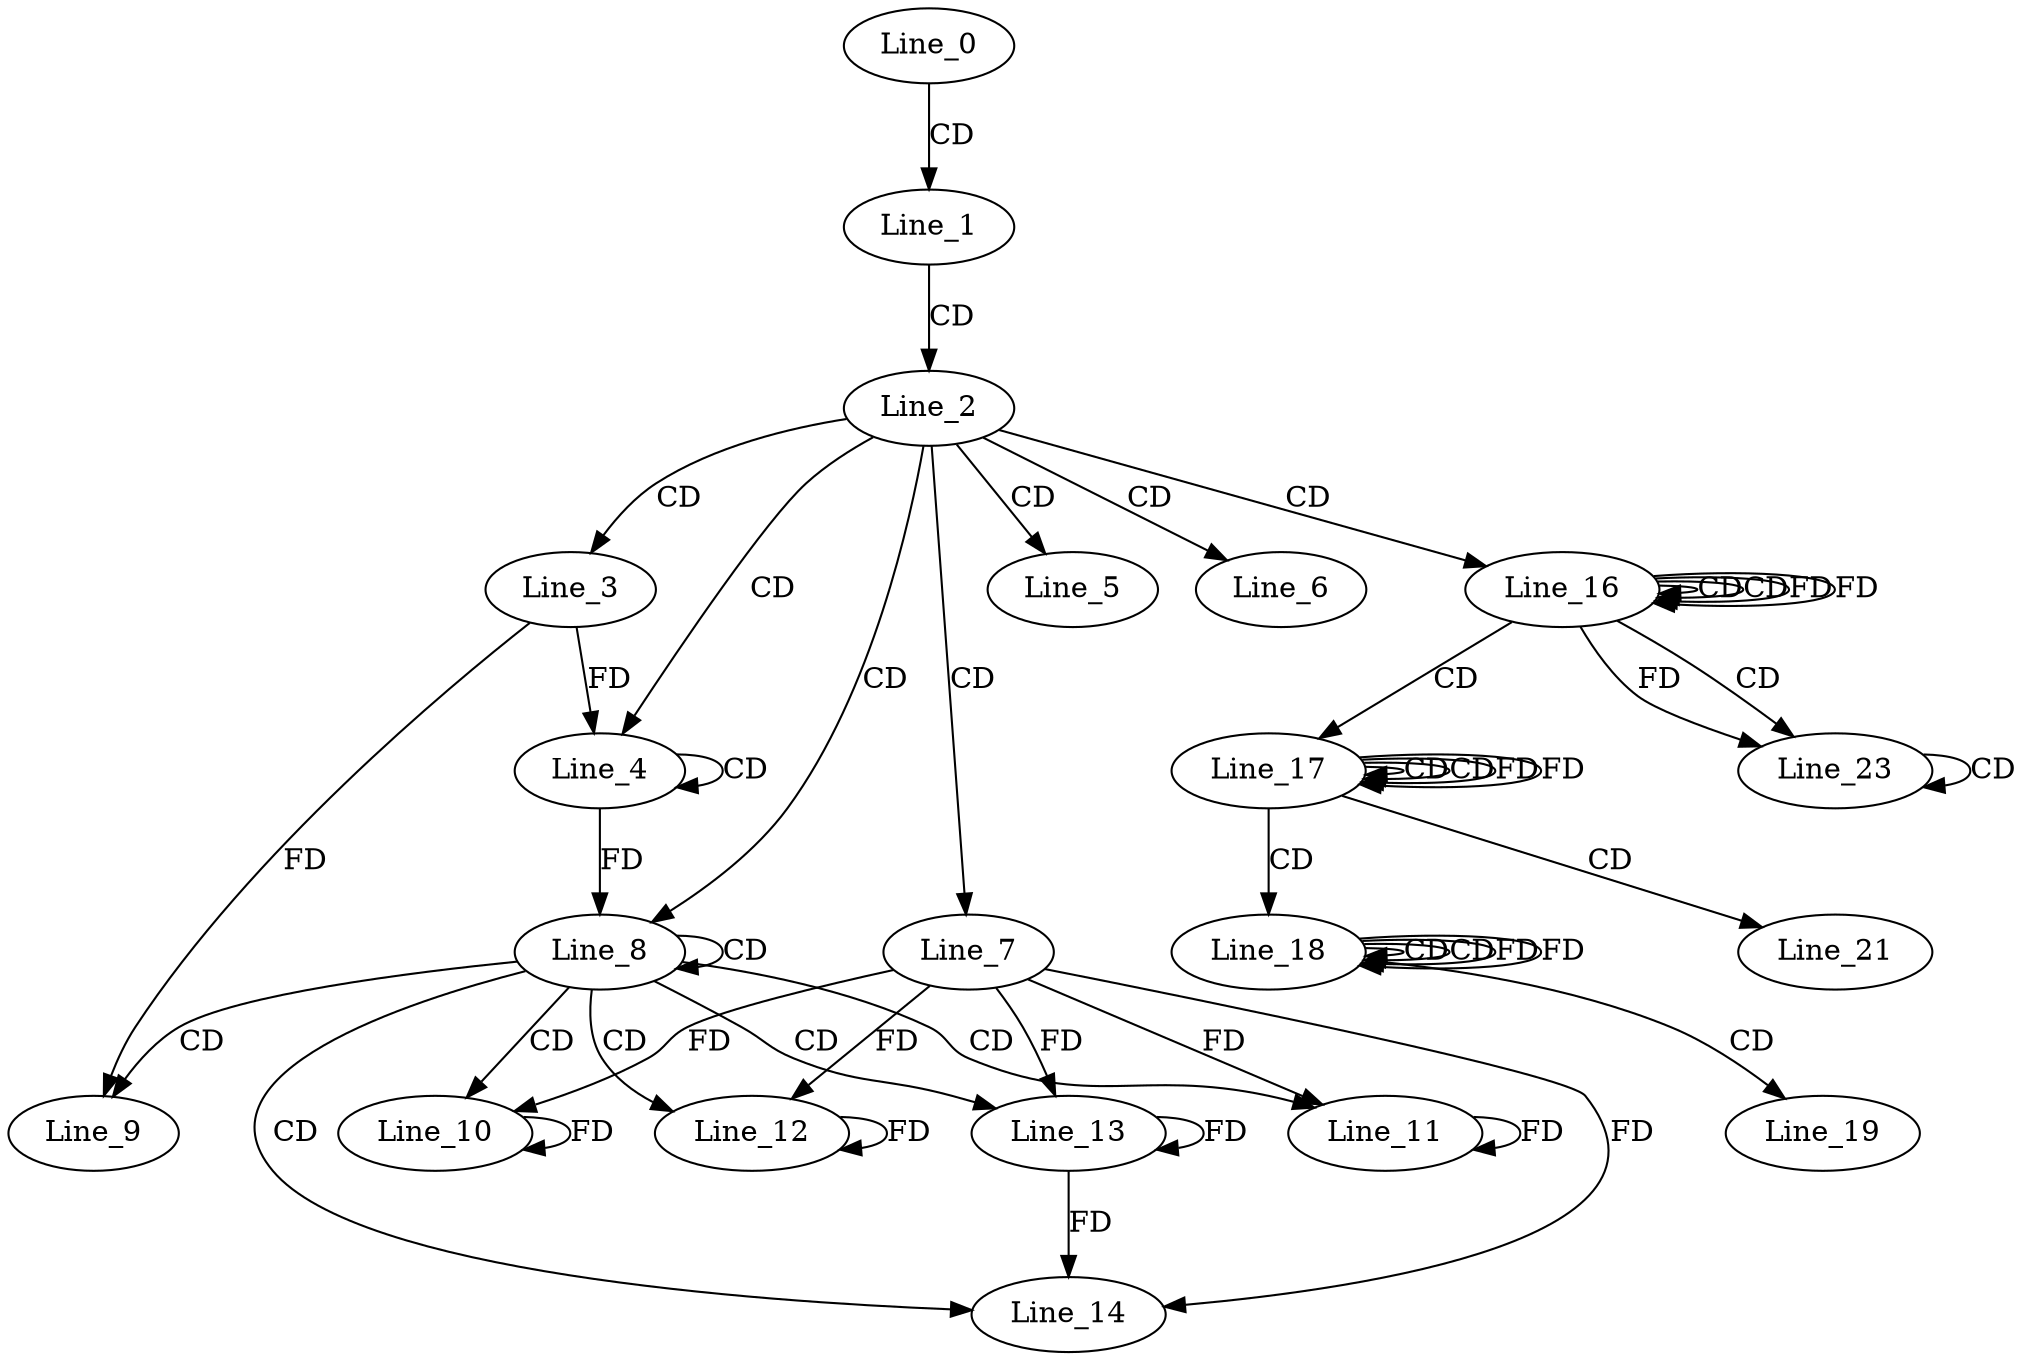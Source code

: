 digraph G {
  Line_0;
  Line_1;
  Line_2;
  Line_3;
  Line_4;
  Line_4;
  Line_4;
  Line_5;
  Line_6;
  Line_7;
  Line_8;
  Line_8;
  Line_9;
  Line_9;
  Line_10;
  Line_10;
  Line_11;
  Line_11;
  Line_12;
  Line_12;
  Line_13;
  Line_13;
  Line_14;
  Line_16;
  Line_16;
  Line_16;
  Line_17;
  Line_17;
  Line_17;
  Line_18;
  Line_18;
  Line_18;
  Line_19;
  Line_21;
  Line_23;
  Line_23;
  Line_0 -> Line_1 [ label="CD" ];
  Line_1 -> Line_2 [ label="CD" ];
  Line_2 -> Line_3 [ label="CD" ];
  Line_2 -> Line_4 [ label="CD" ];
  Line_4 -> Line_4 [ label="CD" ];
  Line_3 -> Line_4 [ label="FD" ];
  Line_2 -> Line_5 [ label="CD" ];
  Line_2 -> Line_6 [ label="CD" ];
  Line_2 -> Line_7 [ label="CD" ];
  Line_2 -> Line_8 [ label="CD" ];
  Line_8 -> Line_8 [ label="CD" ];
  Line_4 -> Line_8 [ label="FD" ];
  Line_8 -> Line_9 [ label="CD" ];
  Line_3 -> Line_9 [ label="FD" ];
  Line_8 -> Line_10 [ label="CD" ];
  Line_10 -> Line_10 [ label="FD" ];
  Line_7 -> Line_10 [ label="FD" ];
  Line_8 -> Line_11 [ label="CD" ];
  Line_11 -> Line_11 [ label="FD" ];
  Line_7 -> Line_11 [ label="FD" ];
  Line_8 -> Line_12 [ label="CD" ];
  Line_12 -> Line_12 [ label="FD" ];
  Line_7 -> Line_12 [ label="FD" ];
  Line_8 -> Line_13 [ label="CD" ];
  Line_13 -> Line_13 [ label="FD" ];
  Line_7 -> Line_13 [ label="FD" ];
  Line_8 -> Line_14 [ label="CD" ];
  Line_13 -> Line_14 [ label="FD" ];
  Line_7 -> Line_14 [ label="FD" ];
  Line_2 -> Line_16 [ label="CD" ];
  Line_16 -> Line_16 [ label="CD" ];
  Line_16 -> Line_16 [ label="CD" ];
  Line_16 -> Line_16 [ label="FD" ];
  Line_16 -> Line_17 [ label="CD" ];
  Line_17 -> Line_17 [ label="CD" ];
  Line_17 -> Line_17 [ label="CD" ];
  Line_17 -> Line_17 [ label="FD" ];
  Line_17 -> Line_18 [ label="CD" ];
  Line_18 -> Line_18 [ label="CD" ];
  Line_18 -> Line_18 [ label="CD" ];
  Line_18 -> Line_18 [ label="FD" ];
  Line_18 -> Line_19 [ label="CD" ];
  Line_17 -> Line_21 [ label="CD" ];
  Line_16 -> Line_23 [ label="CD" ];
  Line_16 -> Line_23 [ label="FD" ];
  Line_23 -> Line_23 [ label="CD" ];
  Line_16 -> Line_16 [ label="FD" ];
  Line_17 -> Line_17 [ label="FD" ];
  Line_18 -> Line_18 [ label="FD" ];
}
